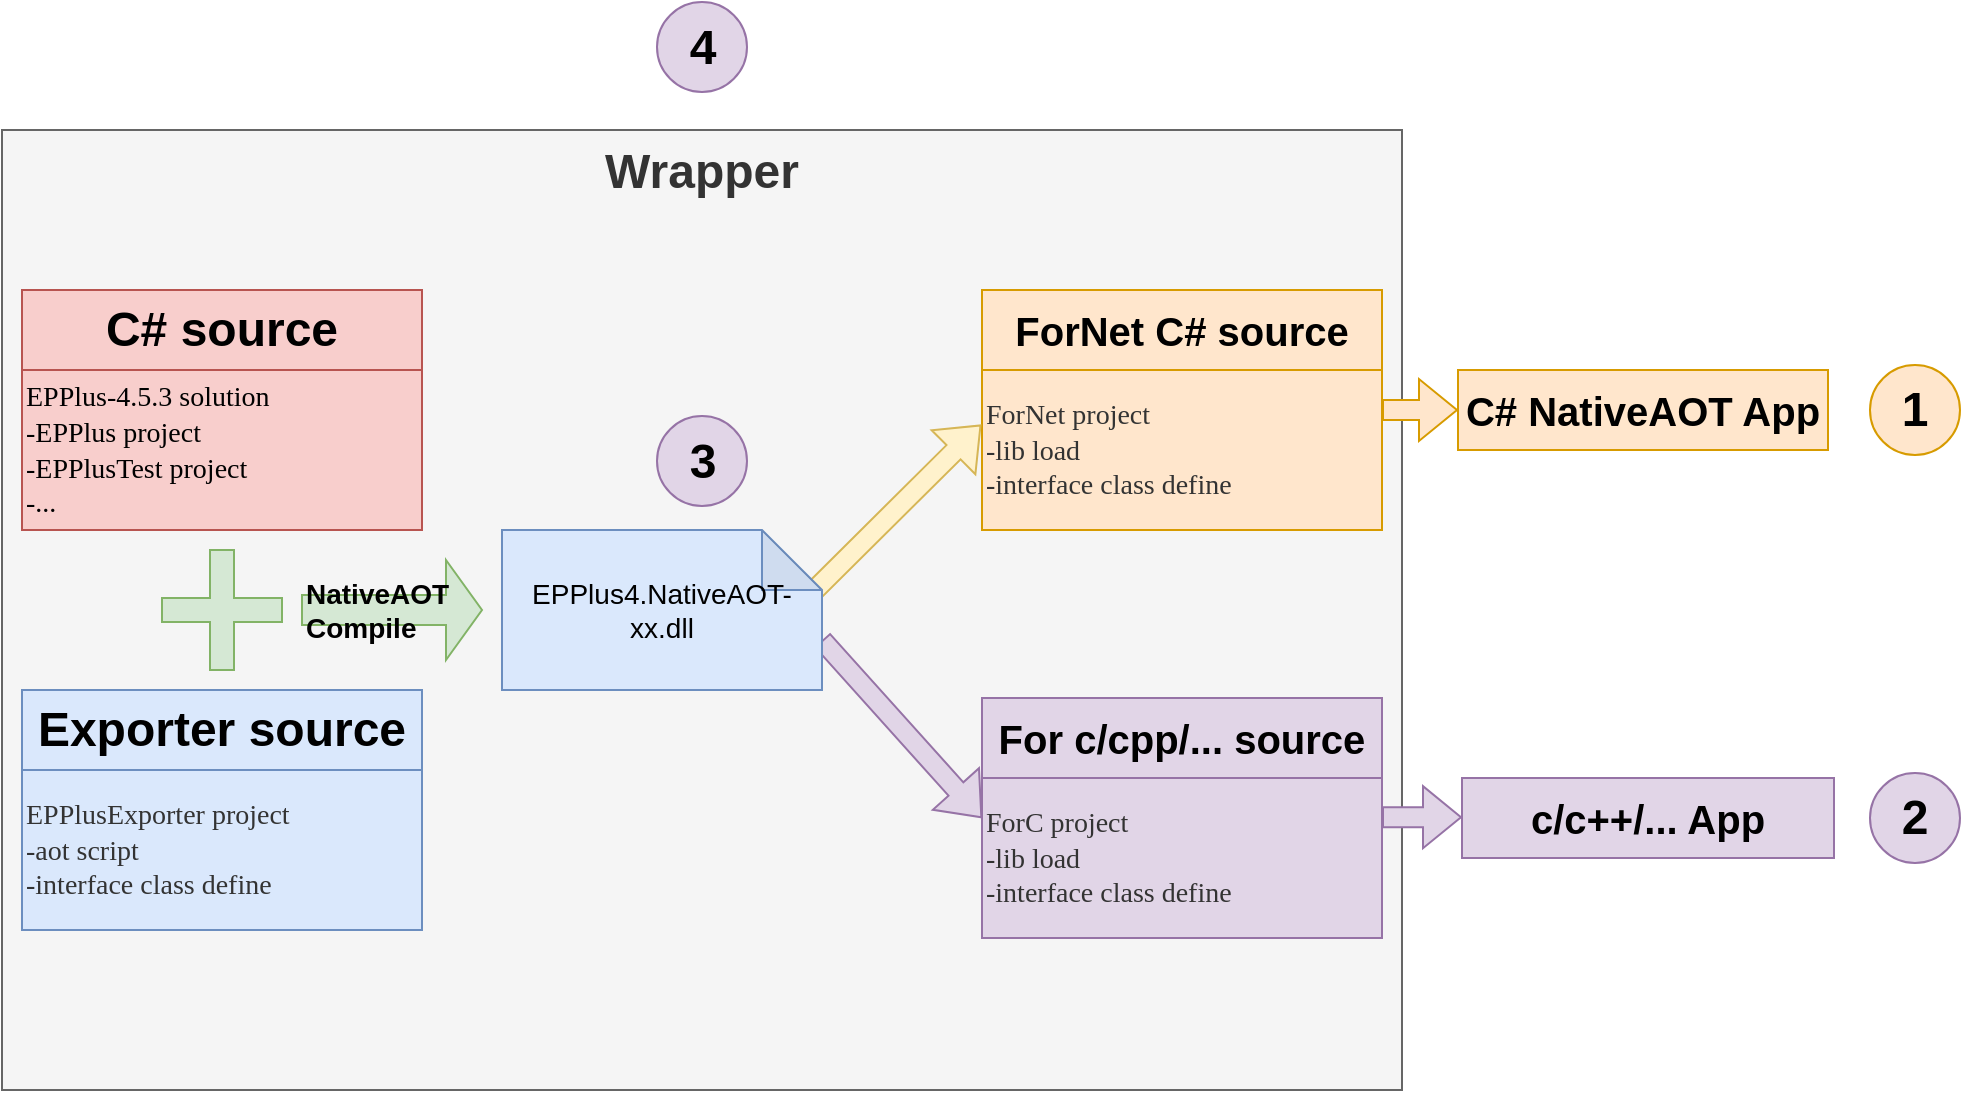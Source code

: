 <mxfile version="28.0.6">
  <diagram name="第 1 页" id="Kspl7rNnK7DPbzDC0AIy">
    <mxGraphModel dx="1429" dy="876" grid="0" gridSize="10" guides="1" tooltips="1" connect="1" arrows="1" fold="1" page="0" pageScale="1" pageWidth="827" pageHeight="1169" math="0" shadow="0">
      <root>
        <mxCell id="0" />
        <mxCell id="1" parent="0" />
        <mxCell id="o5IlpfT2biQauGZG_9Kk-21" value="Wrapper" style="rounded=0;whiteSpace=wrap;html=1;align=center;verticalAlign=top;fontSize=24;fontStyle=1;strokeColor=#666666;fillColor=#f5f5f5;fontColor=#333333;" parent="1" vertex="1">
          <mxGeometry x="30" y="80" width="700" height="480" as="geometry" />
        </mxCell>
        <mxCell id="o5IlpfT2biQauGZG_9Kk-15" value="" style="group" parent="1" vertex="1" connectable="0">
          <mxGeometry x="40" y="160" width="200" height="120" as="geometry" />
        </mxCell>
        <mxCell id="o5IlpfT2biQauGZG_9Kk-10" value="&lt;span style=&quot;font-size: 24px; font-weight: 700; text-wrap-mode: nowrap;&quot;&gt;C# source&lt;/span&gt;" style="rounded=0;whiteSpace=wrap;html=1;strokeColor=#b85450;align=center;verticalAlign=middle;fontFamily=Helvetica;fontSize=14;fillColor=#f8cecc;" parent="o5IlpfT2biQauGZG_9Kk-15" vertex="1">
          <mxGeometry width="200" height="40" as="geometry" />
        </mxCell>
        <mxCell id="o5IlpfT2biQauGZG_9Kk-1" value="&lt;font face=&quot;Lucida Console&quot;&gt;EPPlus-4.5.3 solution&lt;/font&gt;&lt;div&gt;&lt;font face=&quot;Lucida Console&quot;&gt;-&lt;/font&gt;&lt;span style=&quot;background-color: transparent;&quot;&gt;&lt;font face=&quot;Lucida Console&quot;&gt;EPPlus project&lt;/font&gt;&lt;/span&gt;&lt;/div&gt;&lt;div&gt;&lt;span style=&quot;background-color: transparent;&quot;&gt;&lt;font face=&quot;Lucida Console&quot;&gt;-&lt;/font&gt;&lt;/span&gt;&lt;span style=&quot;background-color: transparent;&quot;&gt;&lt;font face=&quot;Lucida Console&quot;&gt;EPPlusTest&amp;nbsp;&lt;/font&gt;&lt;/span&gt;&lt;span style=&quot;font-family: &amp;quot;Lucida Console&amp;quot;; background-color: transparent; color: light-dark(rgb(0, 0, 0), rgb(255, 255, 255));&quot;&gt;project&lt;/span&gt;&lt;/div&gt;&lt;div&gt;&lt;span style=&quot;background-color: transparent;&quot;&gt;&lt;font face=&quot;Lucida Console&quot;&gt;-...&lt;/font&gt;&lt;/span&gt;&lt;/div&gt;" style="rounded=0;whiteSpace=wrap;html=1;align=left;fillColor=#f8cecc;strokeColor=#b85450;fontSize=14;" parent="o5IlpfT2biQauGZG_9Kk-15" vertex="1">
          <mxGeometry y="40" width="200" height="80" as="geometry" />
        </mxCell>
        <mxCell id="o5IlpfT2biQauGZG_9Kk-16" value="" style="group" parent="1" vertex="1" connectable="0">
          <mxGeometry x="40" y="360" width="200" height="120" as="geometry" />
        </mxCell>
        <mxCell id="o5IlpfT2biQauGZG_9Kk-11" value="&lt;span style=&quot;font-size: 24px; font-weight: 700; text-align: left; text-wrap-mode: nowrap;&quot;&gt;Exporter source&lt;/span&gt;" style="rounded=0;whiteSpace=wrap;html=1;strokeColor=#6c8ebf;align=center;verticalAlign=middle;fontFamily=Helvetica;fontSize=14;fillColor=#dae8fc;" parent="o5IlpfT2biQauGZG_9Kk-16" vertex="1">
          <mxGeometry width="200" height="40" as="geometry" />
        </mxCell>
        <mxCell id="o5IlpfT2biQauGZG_9Kk-12" value="&lt;font style=&quot;color: rgb(51, 51, 51);&quot; face=&quot;Lucida Console&quot;&gt;EPPlusExporter project&lt;/font&gt;&lt;div style=&quot;color: rgb(51, 51, 51);&quot;&gt;&lt;font face=&quot;Lucida Console&quot;&gt;-aot script&lt;/font&gt;&lt;/div&gt;&lt;div&gt;&lt;font style=&quot;&quot; face=&quot;Lucida Console&quot;&gt;&lt;font color=&quot;#333333&quot;&gt;-&lt;/font&gt;&lt;font style=&quot;color: light-dark(rgb(51, 51, 51), rgb(255, 0, 0));&quot;&gt;interface class define&lt;/font&gt;&lt;/font&gt;&lt;/div&gt;" style="rounded=0;whiteSpace=wrap;html=1;align=left;fillColor=#dae8fc;strokeColor=#6c8ebf;fontSize=14;" parent="o5IlpfT2biQauGZG_9Kk-16" vertex="1">
          <mxGeometry y="40" width="200" height="80" as="geometry" />
        </mxCell>
        <mxCell id="o5IlpfT2biQauGZG_9Kk-18" value="" style="shape=cross;whiteSpace=wrap;html=1;fillColor=#d5e8d4;strokeColor=#82b366;" parent="1" vertex="1">
          <mxGeometry x="110" y="290" width="60" height="60" as="geometry" />
        </mxCell>
        <mxCell id="o5IlpfT2biQauGZG_9Kk-20" value="NativeAOT Compile" style="shape=singleArrow;whiteSpace=wrap;html=1;fillColor=#d5e8d4;strokeColor=#82b366;fontSize=14;align=left;fontStyle=1;labelBackgroundColor=none;labelBorderColor=none;verticalAlign=middle;" parent="1" vertex="1">
          <mxGeometry x="180" y="295" width="90" height="50" as="geometry" />
        </mxCell>
        <mxCell id="o5IlpfT2biQauGZG_9Kk-22" value="" style="group;fillColor=#fff2cc;strokeColor=#d6b656;" parent="1" vertex="1" connectable="0">
          <mxGeometry x="520" y="160" width="200" height="120" as="geometry" />
        </mxCell>
        <mxCell id="o5IlpfT2biQauGZG_9Kk-23" value="&lt;div style=&quot;text-align: left;&quot;&gt;&lt;span style=&quot;background-color: transparent; color: light-dark(rgb(0, 0, 0), rgb(255, 255, 255)); text-wrap-mode: nowrap;&quot;&gt;&lt;b style=&quot;&quot;&gt;&lt;font style=&quot;font-size: 20px;&quot;&gt;ForNet C# source&lt;/font&gt;&lt;/b&gt;&lt;/span&gt;&lt;/div&gt;" style="rounded=0;whiteSpace=wrap;html=1;strokeColor=#d79b00;align=center;verticalAlign=middle;fontFamily=Helvetica;fontSize=14;fillColor=#ffe6cc;" parent="o5IlpfT2biQauGZG_9Kk-22" vertex="1">
          <mxGeometry width="200" height="40" as="geometry" />
        </mxCell>
        <mxCell id="o5IlpfT2biQauGZG_9Kk-24" value="&lt;font style=&quot;color: rgb(51, 51, 51);&quot; face=&quot;Lucida Console&quot;&gt;ForNet project&lt;/font&gt;&lt;div style=&quot;color: rgb(51, 51, 51);&quot;&gt;&lt;font face=&quot;Lucida Console&quot;&gt;-lib load&amp;nbsp;&lt;/font&gt;&lt;/div&gt;&lt;div&gt;&lt;font style=&quot;&quot; face=&quot;Lucida Console&quot;&gt;&lt;font color=&quot;#333333&quot;&gt;-&lt;/font&gt;&lt;font style=&quot;color: light-dark(rgb(51, 51, 51), rgb(255, 0, 0));&quot;&gt;interface class define&lt;/font&gt;&lt;/font&gt;&lt;/div&gt;" style="rounded=0;whiteSpace=wrap;html=1;align=left;fillColor=#ffe6cc;strokeColor=#d79b00;fontSize=14;" parent="o5IlpfT2biQauGZG_9Kk-22" vertex="1">
          <mxGeometry y="40" width="200" height="80" as="geometry" />
        </mxCell>
        <mxCell id="o5IlpfT2biQauGZG_9Kk-26" value="" style="shape=flexArrow;endArrow=classic;html=1;rounded=0;entryX=-0.002;entryY=0.342;entryDx=0;entryDy=0;entryPerimeter=0;fillColor=#fff2cc;strokeColor=#d6b656;exitX=0.976;exitY=0.378;exitDx=0;exitDy=0;exitPerimeter=0;" parent="1" source="o5IlpfT2biQauGZG_9Kk-13" target="o5IlpfT2biQauGZG_9Kk-24" edge="1">
          <mxGeometry width="50" height="50" relative="1" as="geometry">
            <mxPoint x="450" y="315" as="sourcePoint" />
            <mxPoint x="500" y="265" as="targetPoint" />
          </mxGeometry>
        </mxCell>
        <mxCell id="o5IlpfT2biQauGZG_9Kk-27" value="" style="group;fillColor=#e1d5e7;strokeColor=#9673a6;container=0;" parent="1" vertex="1" connectable="0">
          <mxGeometry x="520" y="364" width="200" height="120" as="geometry" />
        </mxCell>
        <mxCell id="o5IlpfT2biQauGZG_9Kk-33" value="" style="shape=flexArrow;endArrow=classic;html=1;rounded=0;entryX=0;entryY=0.25;entryDx=0;entryDy=0;fillColor=#e1d5e7;strokeColor=#9673a6;exitX=0;exitY=0;exitDx=160;exitDy=55;exitPerimeter=0;" parent="1" source="o5IlpfT2biQauGZG_9Kk-13" target="o5IlpfT2biQauGZG_9Kk-29" edge="1">
          <mxGeometry width="50" height="50" relative="1" as="geometry">
            <mxPoint x="439.68" y="426.36" as="sourcePoint" />
            <mxPoint x="850" y="369" as="targetPoint" />
          </mxGeometry>
        </mxCell>
        <mxCell id="o5IlpfT2biQauGZG_9Kk-41" value="&lt;div style=&quot;text-align: left;&quot;&gt;&lt;span style=&quot;background-color: transparent; color: light-dark(rgb(0, 0, 0), rgb(255, 255, 255)); text-wrap-mode: nowrap;&quot;&gt;&lt;b style=&quot;&quot;&gt;&lt;font style=&quot;font-size: 20px;&quot;&gt;c/c++/... App&lt;/font&gt;&lt;/b&gt;&lt;/span&gt;&lt;/div&gt;" style="rounded=0;whiteSpace=wrap;html=1;strokeColor=#9673a6;align=center;verticalAlign=middle;fontFamily=Helvetica;fontSize=14;fillColor=#e1d5e7;fontColor=default;" parent="1" vertex="1">
          <mxGeometry x="760" y="404" width="186" height="40" as="geometry" />
        </mxCell>
        <mxCell id="o5IlpfT2biQauGZG_9Kk-44" value="" style="shape=flexArrow;endArrow=classic;html=1;rounded=0;exitX=1;exitY=0.375;exitDx=0;exitDy=0;exitPerimeter=0;entryX=0;entryY=0.5;entryDx=0;entryDy=0;fillColor=#e1d5e7;strokeColor=#9673a6;" parent="1" edge="1">
          <mxGeometry width="50" height="50" relative="1" as="geometry">
            <mxPoint x="720" y="423.58" as="sourcePoint" />
            <mxPoint x="760" y="423.58" as="targetPoint" />
          </mxGeometry>
        </mxCell>
        <mxCell id="o5IlpfT2biQauGZG_9Kk-13" value="EPPlus4.NativeAOT-xx.dll" style="shape=note;whiteSpace=wrap;html=1;backgroundOutline=1;darkOpacity=0.05;fontSize=14;align=center;fillColor=#dae8fc;strokeColor=#6c8ebf;verticalAlign=middle;" parent="1" vertex="1">
          <mxGeometry x="280" y="280" width="160" height="80" as="geometry" />
        </mxCell>
        <mxCell id="KEiIe-eRkhC-gAfAzJan-1" value="&lt;div style=&quot;text-align: left;&quot;&gt;&lt;span style=&quot;background-color: transparent; color: light-dark(rgb(0, 0, 0), rgb(255, 255, 255)); text-wrap-mode: nowrap;&quot;&gt;&lt;b style=&quot;&quot;&gt;&lt;font style=&quot;font-size: 20px;&quot;&gt;C# NativeAOT App&lt;/font&gt;&lt;/b&gt;&lt;/span&gt;&lt;/div&gt;" style="rounded=0;whiteSpace=wrap;html=1;strokeColor=#d79b00;align=center;verticalAlign=middle;fontFamily=Helvetica;fontSize=14;fillColor=#ffe6cc;" parent="1" vertex="1">
          <mxGeometry x="758" y="200" width="185" height="40" as="geometry" />
        </mxCell>
        <mxCell id="KEiIe-eRkhC-gAfAzJan-2" value="" style="shape=flexArrow;endArrow=classic;html=1;rounded=0;exitX=1;exitY=0.25;exitDx=0;exitDy=0;entryX=0;entryY=0.5;entryDx=0;entryDy=0;fillColor=#ffe6cc;strokeColor=#d79b00;" parent="1" source="o5IlpfT2biQauGZG_9Kk-24" target="KEiIe-eRkhC-gAfAzJan-1" edge="1">
          <mxGeometry width="50" height="50" relative="1" as="geometry">
            <mxPoint x="767" y="297" as="sourcePoint" />
            <mxPoint x="807" y="259" as="targetPoint" />
          </mxGeometry>
        </mxCell>
        <mxCell id="cQudWsf6Mx6CTaRt5Js4-1" value="1" style="ellipse;whiteSpace=wrap;html=1;fontStyle=1;fontSize=24;fillColor=#ffe6cc;strokeColor=#d79b00;" parent="1" vertex="1">
          <mxGeometry x="964" y="197.5" width="45" height="45" as="geometry" />
        </mxCell>
        <mxCell id="cQudWsf6Mx6CTaRt5Js4-2" value="" style="group" parent="1" vertex="1" connectable="0">
          <mxGeometry x="520" y="364" width="200" height="120" as="geometry" />
        </mxCell>
        <mxCell id="o5IlpfT2biQauGZG_9Kk-28" value="&lt;div style=&quot;text-align: left;&quot;&gt;&lt;span style=&quot;background-color: transparent; color: light-dark(rgb(0, 0, 0), rgb(255, 255, 255)); text-wrap-mode: nowrap;&quot;&gt;&lt;b style=&quot;&quot;&gt;&lt;font style=&quot;font-size: 20px;&quot;&gt;For c/cpp/... source&lt;/font&gt;&lt;/b&gt;&lt;/span&gt;&lt;/div&gt;" style="rounded=0;whiteSpace=wrap;html=1;strokeColor=#9673a6;align=center;verticalAlign=middle;fontFamily=Helvetica;fontSize=14;fillColor=#e1d5e7;" parent="cQudWsf6Mx6CTaRt5Js4-2" vertex="1">
          <mxGeometry width="200" height="40" as="geometry" />
        </mxCell>
        <mxCell id="o5IlpfT2biQauGZG_9Kk-29" value="&lt;font style=&quot;color: rgb(51, 51, 51);&quot; face=&quot;Lucida Console&quot;&gt;ForC project&lt;/font&gt;&lt;div style=&quot;color: rgb(51, 51, 51);&quot;&gt;&lt;font face=&quot;Lucida Console&quot;&gt;-lib load&amp;nbsp;&lt;/font&gt;&lt;/div&gt;&lt;div&gt;&lt;font style=&quot;&quot; face=&quot;Lucida Console&quot;&gt;&lt;font color=&quot;#333333&quot;&gt;-&lt;/font&gt;&lt;font style=&quot;color: light-dark(rgb(51, 51, 51), rgb(255, 0, 0));&quot;&gt;interface class define&lt;/font&gt;&lt;/font&gt;&lt;/div&gt;" style="rounded=0;whiteSpace=wrap;html=1;align=left;fillColor=#e1d5e7;strokeColor=#9673a6;fontSize=14;" parent="cQudWsf6Mx6CTaRt5Js4-2" vertex="1">
          <mxGeometry y="40" width="200" height="80" as="geometry" />
        </mxCell>
        <mxCell id="cQudWsf6Mx6CTaRt5Js4-4" value="2" style="ellipse;whiteSpace=wrap;html=1;fontStyle=1;fontSize=24;fillColor=#e1d5e7;strokeColor=#9673a6;" parent="1" vertex="1">
          <mxGeometry x="964" y="401.5" width="45" height="45" as="geometry" />
        </mxCell>
        <mxCell id="lGt4WzmjRB4YVVKiEkWz-1" value="3" style="ellipse;whiteSpace=wrap;html=1;fontStyle=1;fontSize=24;fillColor=#e1d5e7;strokeColor=#9673a6;" vertex="1" parent="1">
          <mxGeometry x="357.5" y="223" width="45" height="45" as="geometry" />
        </mxCell>
        <mxCell id="lGt4WzmjRB4YVVKiEkWz-2" value="4" style="ellipse;whiteSpace=wrap;html=1;fontStyle=1;fontSize=24;fillColor=#e1d5e7;strokeColor=#9673a6;" vertex="1" parent="1">
          <mxGeometry x="357.5" y="16" width="45" height="45" as="geometry" />
        </mxCell>
      </root>
    </mxGraphModel>
  </diagram>
</mxfile>
